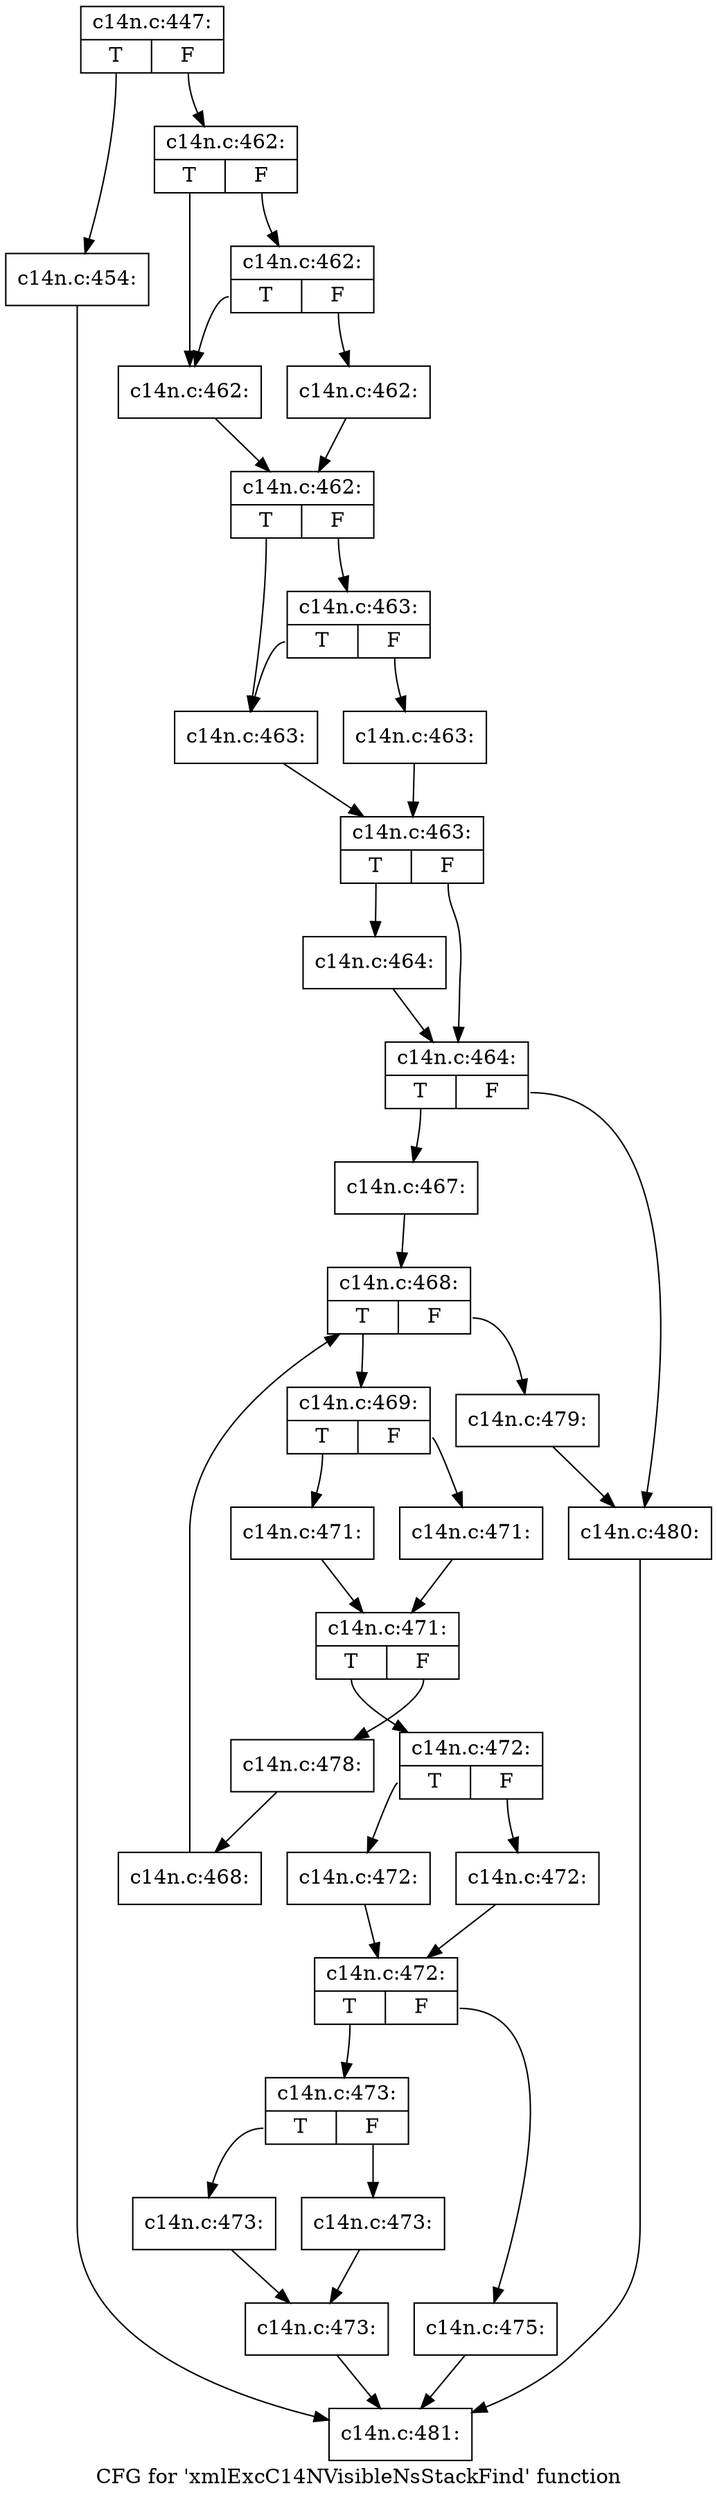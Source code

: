 digraph "CFG for 'xmlExcC14NVisibleNsStackFind' function" {
	label="CFG for 'xmlExcC14NVisibleNsStackFind' function";

	Node0x4b0d6d0 [shape=record,label="{c14n.c:447:|{<s0>T|<s1>F}}"];
	Node0x4b0d6d0:s0 -> Node0x4b25fc0;
	Node0x4b0d6d0:s1 -> Node0x4b26010;
	Node0x4b25fc0 [shape=record,label="{c14n.c:454:}"];
	Node0x4b25fc0 -> Node0x4b24a10;
	Node0x4b26010 [shape=record,label="{c14n.c:462:|{<s0>T|<s1>F}}"];
	Node0x4b26010:s0 -> Node0x4b267d0;
	Node0x4b26010:s1 -> Node0x4b268c0;
	Node0x4b268c0 [shape=record,label="{c14n.c:462:|{<s0>T|<s1>F}}"];
	Node0x4b268c0:s0 -> Node0x4b267d0;
	Node0x4b268c0:s1 -> Node0x4b26820;
	Node0x4b267d0 [shape=record,label="{c14n.c:462:}"];
	Node0x4b267d0 -> Node0x4b26870;
	Node0x4b26820 [shape=record,label="{c14n.c:462:}"];
	Node0x4b26820 -> Node0x4b26870;
	Node0x4b26870 [shape=record,label="{c14n.c:462:|{<s0>T|<s1>F}}"];
	Node0x4b26870:s0 -> Node0x4b27310;
	Node0x4b26870:s1 -> Node0x4b27400;
	Node0x4b27400 [shape=record,label="{c14n.c:463:|{<s0>T|<s1>F}}"];
	Node0x4b27400:s0 -> Node0x4b27310;
	Node0x4b27400:s1 -> Node0x4b27360;
	Node0x4b27310 [shape=record,label="{c14n.c:463:}"];
	Node0x4b27310 -> Node0x4b273b0;
	Node0x4b27360 [shape=record,label="{c14n.c:463:}"];
	Node0x4b27360 -> Node0x4b273b0;
	Node0x4b273b0 [shape=record,label="{c14n.c:463:|{<s0>T|<s1>F}}"];
	Node0x4b273b0:s0 -> Node0x4b27ed0;
	Node0x4b273b0:s1 -> Node0x4b27e80;
	Node0x4b27ed0 [shape=record,label="{c14n.c:464:}"];
	Node0x4b27ed0 -> Node0x4b27e80;
	Node0x4b27e80 [shape=record,label="{c14n.c:464:|{<s0>T|<s1>F}}"];
	Node0x4b27e80:s0 -> Node0x4b28660;
	Node0x4b27e80:s1 -> Node0x4b286b0;
	Node0x4b28660 [shape=record,label="{c14n.c:467:}"];
	Node0x4b28660 -> Node0x4b29260;
	Node0x4b29260 [shape=record,label="{c14n.c:468:|{<s0>T|<s1>F}}"];
	Node0x4b29260:s0 -> Node0x4b29540;
	Node0x4b29260:s1 -> Node0x4b28eb0;
	Node0x4b29540 [shape=record,label="{c14n.c:469:|{<s0>T|<s1>F}}"];
	Node0x4b29540:s0 -> Node0x4b2a080;
	Node0x4b29540:s1 -> Node0x4b2a0d0;
	Node0x4b2a080 [shape=record,label="{c14n.c:471:}"];
	Node0x4b2a080 -> Node0x4b2a120;
	Node0x4b2a0d0 [shape=record,label="{c14n.c:471:}"];
	Node0x4b2a0d0 -> Node0x4b2a120;
	Node0x4b2a120 [shape=record,label="{c14n.c:471:|{<s0>T|<s1>F}}"];
	Node0x4b2a120:s0 -> Node0x4b29ef0;
	Node0x4b2a120:s1 -> Node0x4b29f40;
	Node0x4b29ef0 [shape=record,label="{c14n.c:472:|{<s0>T|<s1>F}}"];
	Node0x4b29ef0:s0 -> Node0x4b2ab70;
	Node0x4b29ef0:s1 -> Node0x4b2abc0;
	Node0x4b2ab70 [shape=record,label="{c14n.c:472:}"];
	Node0x4b2ab70 -> Node0x4b2ac10;
	Node0x4b2abc0 [shape=record,label="{c14n.c:472:}"];
	Node0x4b2abc0 -> Node0x4b2ac10;
	Node0x4b2ac10 [shape=record,label="{c14n.c:472:|{<s0>T|<s1>F}}"];
	Node0x4b2ac10:s0 -> Node0x4b2a990;
	Node0x4b2ac10:s1 -> Node0x4b2aa30;
	Node0x4b2a990 [shape=record,label="{c14n.c:473:|{<s0>T|<s1>F}}"];
	Node0x4b2a990:s0 -> Node0x4b2b470;
	Node0x4b2a990:s1 -> Node0x4b2b4c0;
	Node0x4b2b470 [shape=record,label="{c14n.c:473:}"];
	Node0x4b2b470 -> Node0x4b2b510;
	Node0x4b2b4c0 [shape=record,label="{c14n.c:473:}"];
	Node0x4b2b4c0 -> Node0x4b2b510;
	Node0x4b2b510 [shape=record,label="{c14n.c:473:}"];
	Node0x4b2b510 -> Node0x4b24a10;
	Node0x4b2aa30 [shape=record,label="{c14n.c:475:}"];
	Node0x4b2aa30 -> Node0x4b24a10;
	Node0x4b29f40 [shape=record,label="{c14n.c:478:}"];
	Node0x4b29f40 -> Node0x4b294b0;
	Node0x4b294b0 [shape=record,label="{c14n.c:468:}"];
	Node0x4b294b0 -> Node0x4b29260;
	Node0x4b28eb0 [shape=record,label="{c14n.c:479:}"];
	Node0x4b28eb0 -> Node0x4b286b0;
	Node0x4b286b0 [shape=record,label="{c14n.c:480:}"];
	Node0x4b286b0 -> Node0x4b24a10;
	Node0x4b24a10 [shape=record,label="{c14n.c:481:}"];
}
